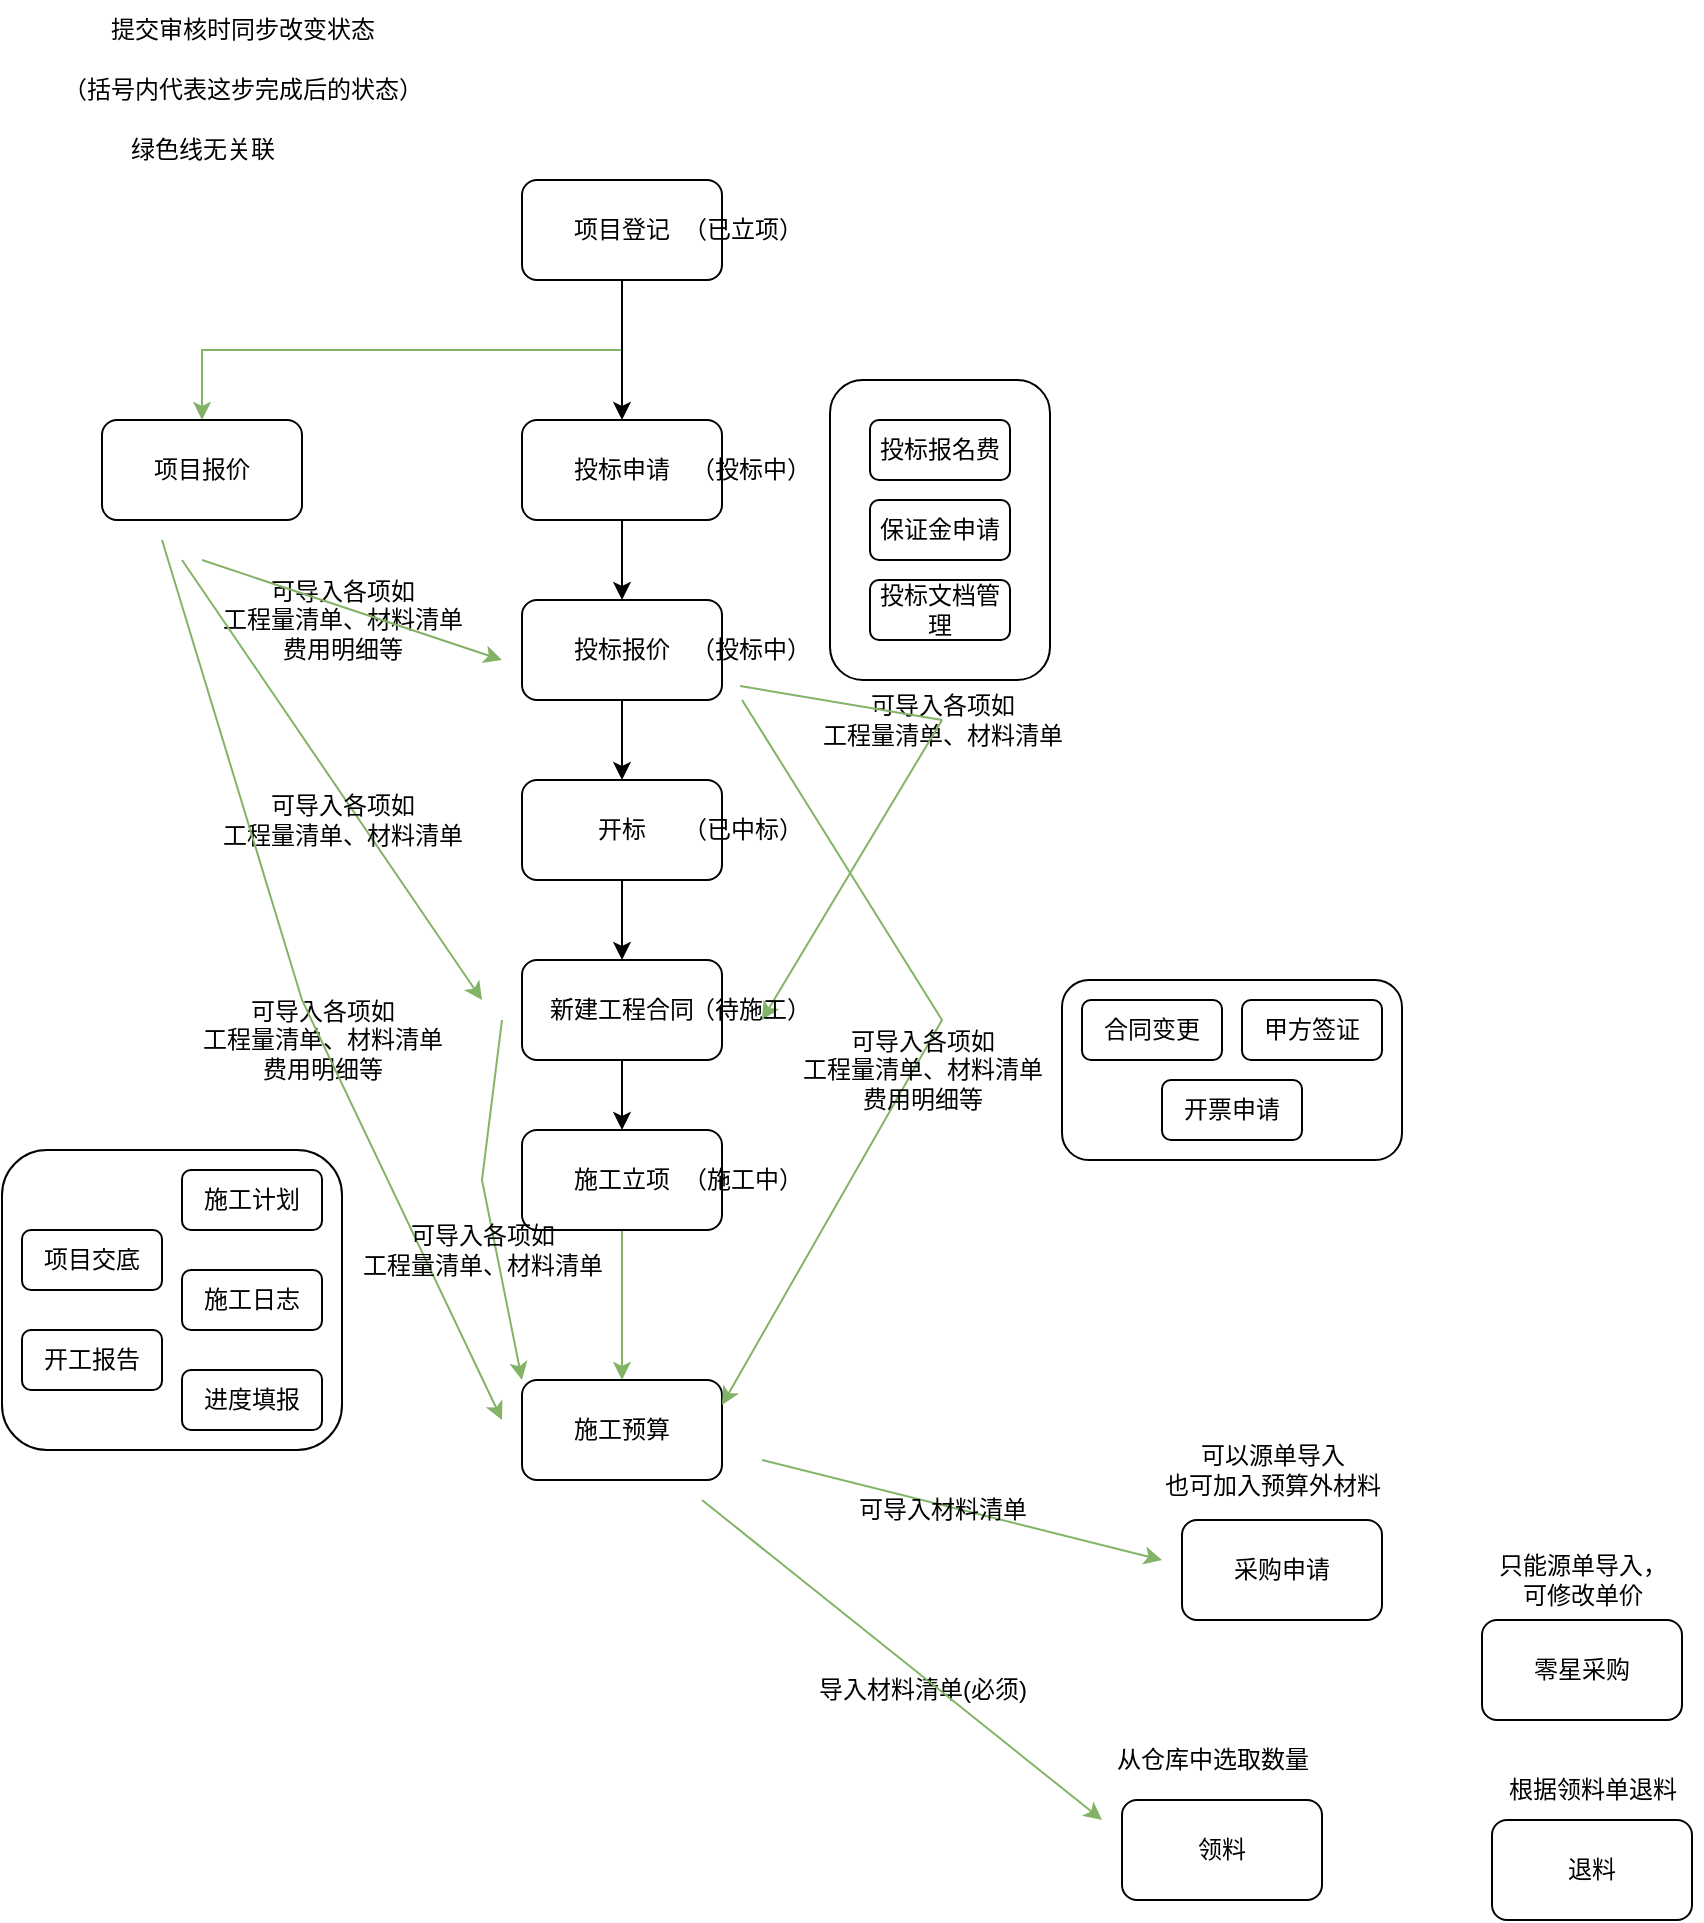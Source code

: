 <mxfile version="21.0.10" type="github">
  <diagram name="第 1 页" id="5OFcyrJHKZd2bGtqm-t-">
    <mxGraphModel dx="1544" dy="929" grid="1" gridSize="10" guides="1" tooltips="1" connect="1" arrows="1" fold="1" page="0" pageScale="1" pageWidth="2339" pageHeight="3300" background="none" math="0" shadow="0">
      <root>
        <mxCell id="0" />
        <mxCell id="1" parent="0" />
        <mxCell id="ODfmBPSqimNJBz5jPGI0-3" style="edgeStyle=orthogonalEdgeStyle;rounded=0;orthogonalLoop=1;jettySize=auto;html=1;exitX=0.5;exitY=1;exitDx=0;exitDy=0;fillColor=#d5e8d4;strokeColor=#82b366;" edge="1" parent="1" source="ODfmBPSqimNJBz5jPGI0-1" target="ODfmBPSqimNJBz5jPGI0-2">
          <mxGeometry relative="1" as="geometry" />
        </mxCell>
        <mxCell id="ODfmBPSqimNJBz5jPGI0-6" style="edgeStyle=orthogonalEdgeStyle;rounded=0;orthogonalLoop=1;jettySize=auto;html=1;" edge="1" parent="1" source="ODfmBPSqimNJBz5jPGI0-1" target="ODfmBPSqimNJBz5jPGI0-5">
          <mxGeometry relative="1" as="geometry" />
        </mxCell>
        <mxCell id="ODfmBPSqimNJBz5jPGI0-1" value="项目登记" style="rounded=1;whiteSpace=wrap;html=1;" vertex="1" parent="1">
          <mxGeometry x="260" y="110" width="100" height="50" as="geometry" />
        </mxCell>
        <mxCell id="ODfmBPSqimNJBz5jPGI0-2" value="项目报价" style="rounded=1;whiteSpace=wrap;html=1;" vertex="1" parent="1">
          <mxGeometry x="50" y="230" width="100" height="50" as="geometry" />
        </mxCell>
        <mxCell id="ODfmBPSqimNJBz5jPGI0-10" style="edgeStyle=orthogonalEdgeStyle;rounded=0;orthogonalLoop=1;jettySize=auto;html=1;entryX=0.5;entryY=0;entryDx=0;entryDy=0;" edge="1" parent="1" source="ODfmBPSqimNJBz5jPGI0-5" target="ODfmBPSqimNJBz5jPGI0-7">
          <mxGeometry relative="1" as="geometry" />
        </mxCell>
        <mxCell id="ODfmBPSqimNJBz5jPGI0-5" value="投标申请" style="rounded=1;whiteSpace=wrap;html=1;" vertex="1" parent="1">
          <mxGeometry x="260" y="230" width="100" height="50" as="geometry" />
        </mxCell>
        <mxCell id="ODfmBPSqimNJBz5jPGI0-12" style="edgeStyle=orthogonalEdgeStyle;rounded=0;orthogonalLoop=1;jettySize=auto;html=1;exitX=0.5;exitY=1;exitDx=0;exitDy=0;entryX=0.5;entryY=0;entryDx=0;entryDy=0;" edge="1" parent="1" source="ODfmBPSqimNJBz5jPGI0-7" target="ODfmBPSqimNJBz5jPGI0-11">
          <mxGeometry relative="1" as="geometry" />
        </mxCell>
        <mxCell id="ODfmBPSqimNJBz5jPGI0-7" value="投标报价" style="rounded=1;whiteSpace=wrap;html=1;" vertex="1" parent="1">
          <mxGeometry x="260" y="320" width="100" height="50" as="geometry" />
        </mxCell>
        <mxCell id="ODfmBPSqimNJBz5jPGI0-9" value="可导入各项如&lt;br&gt;工程量清单、材料清单&lt;br&gt;费用明细等" style="text;html=1;align=center;verticalAlign=middle;resizable=0;points=[];autosize=1;strokeColor=none;fillColor=none;" vertex="1" parent="1">
          <mxGeometry x="100" y="300" width="140" height="60" as="geometry" />
        </mxCell>
        <mxCell id="ODfmBPSqimNJBz5jPGI0-29" style="edgeStyle=orthogonalEdgeStyle;rounded=0;orthogonalLoop=1;jettySize=auto;html=1;exitX=0.5;exitY=1;exitDx=0;exitDy=0;" edge="1" parent="1" source="ODfmBPSqimNJBz5jPGI0-11" target="ODfmBPSqimNJBz5jPGI0-22">
          <mxGeometry relative="1" as="geometry" />
        </mxCell>
        <mxCell id="ODfmBPSqimNJBz5jPGI0-11" value="开标" style="rounded=1;whiteSpace=wrap;html=1;" vertex="1" parent="1">
          <mxGeometry x="260" y="410" width="100" height="50" as="geometry" />
        </mxCell>
        <mxCell id="ODfmBPSqimNJBz5jPGI0-13" value="（已立项）" style="text;html=1;align=center;verticalAlign=middle;resizable=0;points=[];autosize=1;strokeColor=none;fillColor=none;" vertex="1" parent="1">
          <mxGeometry x="330" y="120" width="80" height="30" as="geometry" />
        </mxCell>
        <mxCell id="ODfmBPSqimNJBz5jPGI0-15" value="（投标中）" style="text;html=1;align=center;verticalAlign=middle;resizable=0;points=[];autosize=1;strokeColor=none;fillColor=none;" vertex="1" parent="1">
          <mxGeometry x="334" y="240" width="80" height="30" as="geometry" />
        </mxCell>
        <mxCell id="ODfmBPSqimNJBz5jPGI0-16" value="（投标中）" style="text;html=1;align=center;verticalAlign=middle;resizable=0;points=[];autosize=1;strokeColor=none;fillColor=none;" vertex="1" parent="1">
          <mxGeometry x="334" y="330" width="80" height="30" as="geometry" />
        </mxCell>
        <mxCell id="ODfmBPSqimNJBz5jPGI0-17" value="提交审核时同步改变状态" style="text;html=1;align=center;verticalAlign=middle;resizable=0;points=[];autosize=1;strokeColor=none;fillColor=none;" vertex="1" parent="1">
          <mxGeometry x="40" y="20" width="160" height="30" as="geometry" />
        </mxCell>
        <mxCell id="ODfmBPSqimNJBz5jPGI0-18" value="" style="endArrow=classic;html=1;rounded=0;fillColor=#d5e8d4;strokeColor=#82b366;" edge="1" parent="1">
          <mxGeometry width="50" height="50" relative="1" as="geometry">
            <mxPoint x="100" y="300" as="sourcePoint" />
            <mxPoint x="250" y="350" as="targetPoint" />
          </mxGeometry>
        </mxCell>
        <mxCell id="ODfmBPSqimNJBz5jPGI0-19" value="（已中标）" style="text;html=1;align=center;verticalAlign=middle;resizable=0;points=[];autosize=1;strokeColor=none;fillColor=none;" vertex="1" parent="1">
          <mxGeometry x="330" y="420" width="80" height="30" as="geometry" />
        </mxCell>
        <mxCell id="ODfmBPSqimNJBz5jPGI0-20" value="（括号内代表这步完成后的状态）" style="text;html=1;align=center;verticalAlign=middle;resizable=0;points=[];autosize=1;strokeColor=none;fillColor=none;" vertex="1" parent="1">
          <mxGeometry x="20" y="50" width="200" height="30" as="geometry" />
        </mxCell>
        <mxCell id="ODfmBPSqimNJBz5jPGI0-21" value="绿色线无关联" style="text;html=1;align=center;verticalAlign=middle;resizable=0;points=[];autosize=1;strokeColor=none;fillColor=none;" vertex="1" parent="1">
          <mxGeometry x="50" y="80" width="100" height="30" as="geometry" />
        </mxCell>
        <mxCell id="ODfmBPSqimNJBz5jPGI0-35" style="edgeStyle=orthogonalEdgeStyle;rounded=0;orthogonalLoop=1;jettySize=auto;html=1;exitX=0.5;exitY=1;exitDx=0;exitDy=0;entryX=0.5;entryY=0;entryDx=0;entryDy=0;" edge="1" parent="1" source="ODfmBPSqimNJBz5jPGI0-22" target="ODfmBPSqimNJBz5jPGI0-34">
          <mxGeometry relative="1" as="geometry" />
        </mxCell>
        <mxCell id="ODfmBPSqimNJBz5jPGI0-22" value="新建工程合同" style="rounded=1;whiteSpace=wrap;html=1;" vertex="1" parent="1">
          <mxGeometry x="260" y="500" width="100" height="50" as="geometry" />
        </mxCell>
        <mxCell id="ODfmBPSqimNJBz5jPGI0-23" value="" style="endArrow=classic;html=1;rounded=0;fillColor=#d5e8d4;strokeColor=#82b366;" edge="1" parent="1">
          <mxGeometry width="50" height="50" relative="1" as="geometry">
            <mxPoint x="90" y="300" as="sourcePoint" />
            <mxPoint x="240" y="520" as="targetPoint" />
          </mxGeometry>
        </mxCell>
        <mxCell id="ODfmBPSqimNJBz5jPGI0-27" value="可导入各项如&lt;br&gt;工程量清单、材料清单" style="text;html=1;align=center;verticalAlign=middle;resizable=0;points=[];autosize=1;strokeColor=none;fillColor=none;" vertex="1" parent="1">
          <mxGeometry x="400" y="360" width="140" height="40" as="geometry" />
        </mxCell>
        <mxCell id="ODfmBPSqimNJBz5jPGI0-28" value="" style="endArrow=classic;html=1;rounded=0;fillColor=#d5e8d4;strokeColor=#82b366;" edge="1" parent="1">
          <mxGeometry width="50" height="50" relative="1" as="geometry">
            <mxPoint x="470" y="380" as="sourcePoint" />
            <mxPoint x="380" y="530" as="targetPoint" />
          </mxGeometry>
        </mxCell>
        <mxCell id="ODfmBPSqimNJBz5jPGI0-30" value="可导入各项如&lt;br&gt;工程量清单、材料清单" style="text;html=1;align=center;verticalAlign=middle;resizable=0;points=[];autosize=1;strokeColor=none;fillColor=none;" vertex="1" parent="1">
          <mxGeometry x="100" y="410" width="140" height="40" as="geometry" />
        </mxCell>
        <mxCell id="ODfmBPSqimNJBz5jPGI0-31" value="" style="endArrow=none;html=1;rounded=0;exitX=0.438;exitY=1.1;exitDx=0;exitDy=0;exitPerimeter=0;fillColor=#d5e8d4;strokeColor=#82b366;" edge="1" parent="1" source="ODfmBPSqimNJBz5jPGI0-16">
          <mxGeometry width="50" height="50" relative="1" as="geometry">
            <mxPoint x="390" y="500" as="sourcePoint" />
            <mxPoint x="470" y="380" as="targetPoint" />
          </mxGeometry>
        </mxCell>
        <mxCell id="ODfmBPSqimNJBz5jPGI0-33" value="（待施工）" style="text;html=1;align=center;verticalAlign=middle;resizable=0;points=[];autosize=1;strokeColor=none;fillColor=none;" vertex="1" parent="1">
          <mxGeometry x="334" y="510" width="80" height="30" as="geometry" />
        </mxCell>
        <mxCell id="ODfmBPSqimNJBz5jPGI0-49" style="edgeStyle=orthogonalEdgeStyle;rounded=0;orthogonalLoop=1;jettySize=auto;html=1;entryX=0.5;entryY=0;entryDx=0;entryDy=0;fillColor=#d5e8d4;strokeColor=#82b366;" edge="1" parent="1" source="ODfmBPSqimNJBz5jPGI0-34" target="ODfmBPSqimNJBz5jPGI0-47">
          <mxGeometry relative="1" as="geometry" />
        </mxCell>
        <mxCell id="ODfmBPSqimNJBz5jPGI0-34" value="施工立项" style="rounded=1;whiteSpace=wrap;html=1;" vertex="1" parent="1">
          <mxGeometry x="260" y="585" width="100" height="50" as="geometry" />
        </mxCell>
        <mxCell id="ODfmBPSqimNJBz5jPGI0-36" value="（施工中）" style="text;html=1;align=center;verticalAlign=middle;resizable=0;points=[];autosize=1;strokeColor=none;fillColor=none;" vertex="1" parent="1">
          <mxGeometry x="330" y="595" width="80" height="30" as="geometry" />
        </mxCell>
        <mxCell id="ODfmBPSqimNJBz5jPGI0-43" value="采购申请" style="rounded=1;whiteSpace=wrap;html=1;" vertex="1" parent="1">
          <mxGeometry x="590" y="780" width="100" height="50" as="geometry" />
        </mxCell>
        <mxCell id="ODfmBPSqimNJBz5jPGI0-47" value="施工预算" style="rounded=1;whiteSpace=wrap;html=1;" vertex="1" parent="1">
          <mxGeometry x="260" y="710" width="100" height="50" as="geometry" />
        </mxCell>
        <mxCell id="ODfmBPSqimNJBz5jPGI0-50" value="可导入各项如&lt;br&gt;工程量清单、材料清单&lt;br&gt;费用明细等" style="text;html=1;align=center;verticalAlign=middle;resizable=0;points=[];autosize=1;strokeColor=none;fillColor=none;" vertex="1" parent="1">
          <mxGeometry x="90" y="510" width="140" height="60" as="geometry" />
        </mxCell>
        <mxCell id="ODfmBPSqimNJBz5jPGI0-51" value="" style="endArrow=classic;html=1;rounded=0;fillColor=#d5e8d4;strokeColor=#82b366;" edge="1" parent="1">
          <mxGeometry width="50" height="50" relative="1" as="geometry">
            <mxPoint x="80" y="290" as="sourcePoint" />
            <mxPoint x="250" y="730" as="targetPoint" />
            <Array as="points">
              <mxPoint x="150" y="520" />
            </Array>
          </mxGeometry>
        </mxCell>
        <mxCell id="ODfmBPSqimNJBz5jPGI0-52" value="" style="endArrow=classic;html=1;rounded=0;fillColor=#d5e8d4;strokeColor=#82b366;entryX=1;entryY=0.25;entryDx=0;entryDy=0;" edge="1" parent="1" target="ODfmBPSqimNJBz5jPGI0-47">
          <mxGeometry width="50" height="50" relative="1" as="geometry">
            <mxPoint x="370" y="370" as="sourcePoint" />
            <mxPoint x="370" y="700" as="targetPoint" />
            <Array as="points">
              <mxPoint x="470" y="530" />
            </Array>
          </mxGeometry>
        </mxCell>
        <mxCell id="ODfmBPSqimNJBz5jPGI0-53" value="可导入各项如&lt;br&gt;工程量清单、材料清单&lt;br&gt;费用明细等" style="text;html=1;align=center;verticalAlign=middle;resizable=0;points=[];autosize=1;strokeColor=none;fillColor=none;" vertex="1" parent="1">
          <mxGeometry x="390" y="525" width="140" height="60" as="geometry" />
        </mxCell>
        <mxCell id="ODfmBPSqimNJBz5jPGI0-58" value="" style="endArrow=none;html=1;rounded=0;fillColor=#d5e8d4;strokeColor=#82b366;exitX=0;exitY=0;exitDx=0;exitDy=0;endFill=0;startArrow=classic;startFill=1;" edge="1" parent="1" source="ODfmBPSqimNJBz5jPGI0-47">
          <mxGeometry width="50" height="50" relative="1" as="geometry">
            <mxPoint x="250" y="670" as="sourcePoint" />
            <mxPoint x="250" y="530" as="targetPoint" />
            <Array as="points">
              <mxPoint x="240" y="610" />
            </Array>
          </mxGeometry>
        </mxCell>
        <mxCell id="ODfmBPSqimNJBz5jPGI0-59" value="可导入各项如&lt;br&gt;工程量清单、材料清单" style="text;html=1;align=center;verticalAlign=middle;resizable=0;points=[];autosize=1;strokeColor=none;fillColor=none;" vertex="1" parent="1">
          <mxGeometry x="170" y="625" width="140" height="40" as="geometry" />
        </mxCell>
        <mxCell id="ODfmBPSqimNJBz5jPGI0-65" value="" style="endArrow=classic;html=1;rounded=0;fillColor=#d5e8d4;strokeColor=#82b366;" edge="1" parent="1">
          <mxGeometry width="50" height="50" relative="1" as="geometry">
            <mxPoint x="380" y="750" as="sourcePoint" />
            <mxPoint x="580" y="800" as="targetPoint" />
          </mxGeometry>
        </mxCell>
        <mxCell id="ODfmBPSqimNJBz5jPGI0-66" value="可导入材料清单&lt;br&gt;" style="text;html=1;align=center;verticalAlign=middle;resizable=0;points=[];autosize=1;strokeColor=none;fillColor=none;" vertex="1" parent="1">
          <mxGeometry x="415" y="760" width="110" height="30" as="geometry" />
        </mxCell>
        <mxCell id="ODfmBPSqimNJBz5jPGI0-70" value="零星采购" style="rounded=1;whiteSpace=wrap;html=1;" vertex="1" parent="1">
          <mxGeometry x="740" y="830" width="100" height="50" as="geometry" />
        </mxCell>
        <mxCell id="ODfmBPSqimNJBz5jPGI0-73" value="" style="rounded=1;whiteSpace=wrap;html=1;" vertex="1" parent="1">
          <mxGeometry y="595" width="170" height="150" as="geometry" />
        </mxCell>
        <mxCell id="ODfmBPSqimNJBz5jPGI0-74" value="项目交底" style="rounded=1;whiteSpace=wrap;html=1;" vertex="1" parent="1">
          <mxGeometry x="10" y="635" width="70" height="30" as="geometry" />
        </mxCell>
        <mxCell id="ODfmBPSqimNJBz5jPGI0-75" value="开工报告" style="rounded=1;whiteSpace=wrap;html=1;" vertex="1" parent="1">
          <mxGeometry x="10" y="685" width="70" height="30" as="geometry" />
        </mxCell>
        <mxCell id="ODfmBPSqimNJBz5jPGI0-76" value="施工计划" style="rounded=1;whiteSpace=wrap;html=1;" vertex="1" parent="1">
          <mxGeometry x="90" y="605" width="70" height="30" as="geometry" />
        </mxCell>
        <mxCell id="ODfmBPSqimNJBz5jPGI0-77" value="施工日志" style="rounded=1;whiteSpace=wrap;html=1;" vertex="1" parent="1">
          <mxGeometry x="90" y="655" width="70" height="30" as="geometry" />
        </mxCell>
        <mxCell id="ODfmBPSqimNJBz5jPGI0-78" value="进度填报" style="rounded=1;whiteSpace=wrap;html=1;" vertex="1" parent="1">
          <mxGeometry x="90" y="705" width="70" height="30" as="geometry" />
        </mxCell>
        <mxCell id="ODfmBPSqimNJBz5jPGI0-79" value="可以源单导入&lt;br&gt;也可加入预算外材料" style="text;html=1;align=center;verticalAlign=middle;resizable=0;points=[];autosize=1;strokeColor=none;fillColor=none;" vertex="1" parent="1">
          <mxGeometry x="570" y="735" width="130" height="40" as="geometry" />
        </mxCell>
        <mxCell id="ODfmBPSqimNJBz5jPGI0-81" value="只能源单导入，&lt;br&gt;可修改单价" style="text;html=1;align=center;verticalAlign=middle;resizable=0;points=[];autosize=1;strokeColor=none;fillColor=none;" vertex="1" parent="1">
          <mxGeometry x="735" y="790" width="110" height="40" as="geometry" />
        </mxCell>
        <mxCell id="ODfmBPSqimNJBz5jPGI0-83" value="领料" style="rounded=1;whiteSpace=wrap;html=1;" vertex="1" parent="1">
          <mxGeometry x="560" y="920" width="100" height="50" as="geometry" />
        </mxCell>
        <mxCell id="ODfmBPSqimNJBz5jPGI0-84" value="退料" style="rounded=1;whiteSpace=wrap;html=1;" vertex="1" parent="1">
          <mxGeometry x="745" y="930" width="100" height="50" as="geometry" />
        </mxCell>
        <mxCell id="ODfmBPSqimNJBz5jPGI0-86" value="导入材料清单(必须)" style="text;html=1;align=center;verticalAlign=middle;resizable=0;points=[];autosize=1;strokeColor=none;fillColor=none;" vertex="1" parent="1">
          <mxGeometry x="395" y="850" width="130" height="30" as="geometry" />
        </mxCell>
        <mxCell id="ODfmBPSqimNJBz5jPGI0-87" value="" style="endArrow=classic;html=1;rounded=0;fillColor=#d5e8d4;strokeColor=#82b366;" edge="1" parent="1">
          <mxGeometry width="50" height="50" relative="1" as="geometry">
            <mxPoint x="350" y="770" as="sourcePoint" />
            <mxPoint x="550" y="930" as="targetPoint" />
          </mxGeometry>
        </mxCell>
        <mxCell id="ODfmBPSqimNJBz5jPGI0-88" value="从仓库中选取数量" style="text;html=1;align=center;verticalAlign=middle;resizable=0;points=[];autosize=1;strokeColor=none;fillColor=none;" vertex="1" parent="1">
          <mxGeometry x="545" y="885" width="120" height="30" as="geometry" />
        </mxCell>
        <mxCell id="ODfmBPSqimNJBz5jPGI0-89" value="" style="rounded=1;whiteSpace=wrap;html=1;" vertex="1" parent="1">
          <mxGeometry x="414" y="210" width="110" height="150" as="geometry" />
        </mxCell>
        <mxCell id="ODfmBPSqimNJBz5jPGI0-92" value="投标报名费" style="rounded=1;whiteSpace=wrap;html=1;" vertex="1" parent="1">
          <mxGeometry x="434" y="230" width="70" height="30" as="geometry" />
        </mxCell>
        <mxCell id="ODfmBPSqimNJBz5jPGI0-93" value="保证金申请" style="rounded=1;whiteSpace=wrap;html=1;" vertex="1" parent="1">
          <mxGeometry x="434" y="270" width="70" height="30" as="geometry" />
        </mxCell>
        <mxCell id="ODfmBPSqimNJBz5jPGI0-94" value="投标文档管理" style="rounded=1;whiteSpace=wrap;html=1;" vertex="1" parent="1">
          <mxGeometry x="434" y="310" width="70" height="30" as="geometry" />
        </mxCell>
        <mxCell id="ODfmBPSqimNJBz5jPGI0-99" value="" style="rounded=1;whiteSpace=wrap;html=1;" vertex="1" parent="1">
          <mxGeometry x="530" y="510" width="170" height="90" as="geometry" />
        </mxCell>
        <mxCell id="ODfmBPSqimNJBz5jPGI0-100" value="甲方签证" style="rounded=1;whiteSpace=wrap;html=1;" vertex="1" parent="1">
          <mxGeometry x="620" y="520" width="70" height="30" as="geometry" />
        </mxCell>
        <mxCell id="ODfmBPSqimNJBz5jPGI0-101" value="合同变更" style="rounded=1;whiteSpace=wrap;html=1;" vertex="1" parent="1">
          <mxGeometry x="540" y="520" width="70" height="30" as="geometry" />
        </mxCell>
        <mxCell id="ODfmBPSqimNJBz5jPGI0-105" value="根据领料单退料" style="text;html=1;align=center;verticalAlign=middle;resizable=0;points=[];autosize=1;strokeColor=none;fillColor=none;" vertex="1" parent="1">
          <mxGeometry x="740" y="900" width="110" height="30" as="geometry" />
        </mxCell>
        <mxCell id="ODfmBPSqimNJBz5jPGI0-106" value="开票申请" style="rounded=1;whiteSpace=wrap;html=1;" vertex="1" parent="1">
          <mxGeometry x="580" y="560" width="70" height="30" as="geometry" />
        </mxCell>
      </root>
    </mxGraphModel>
  </diagram>
</mxfile>
